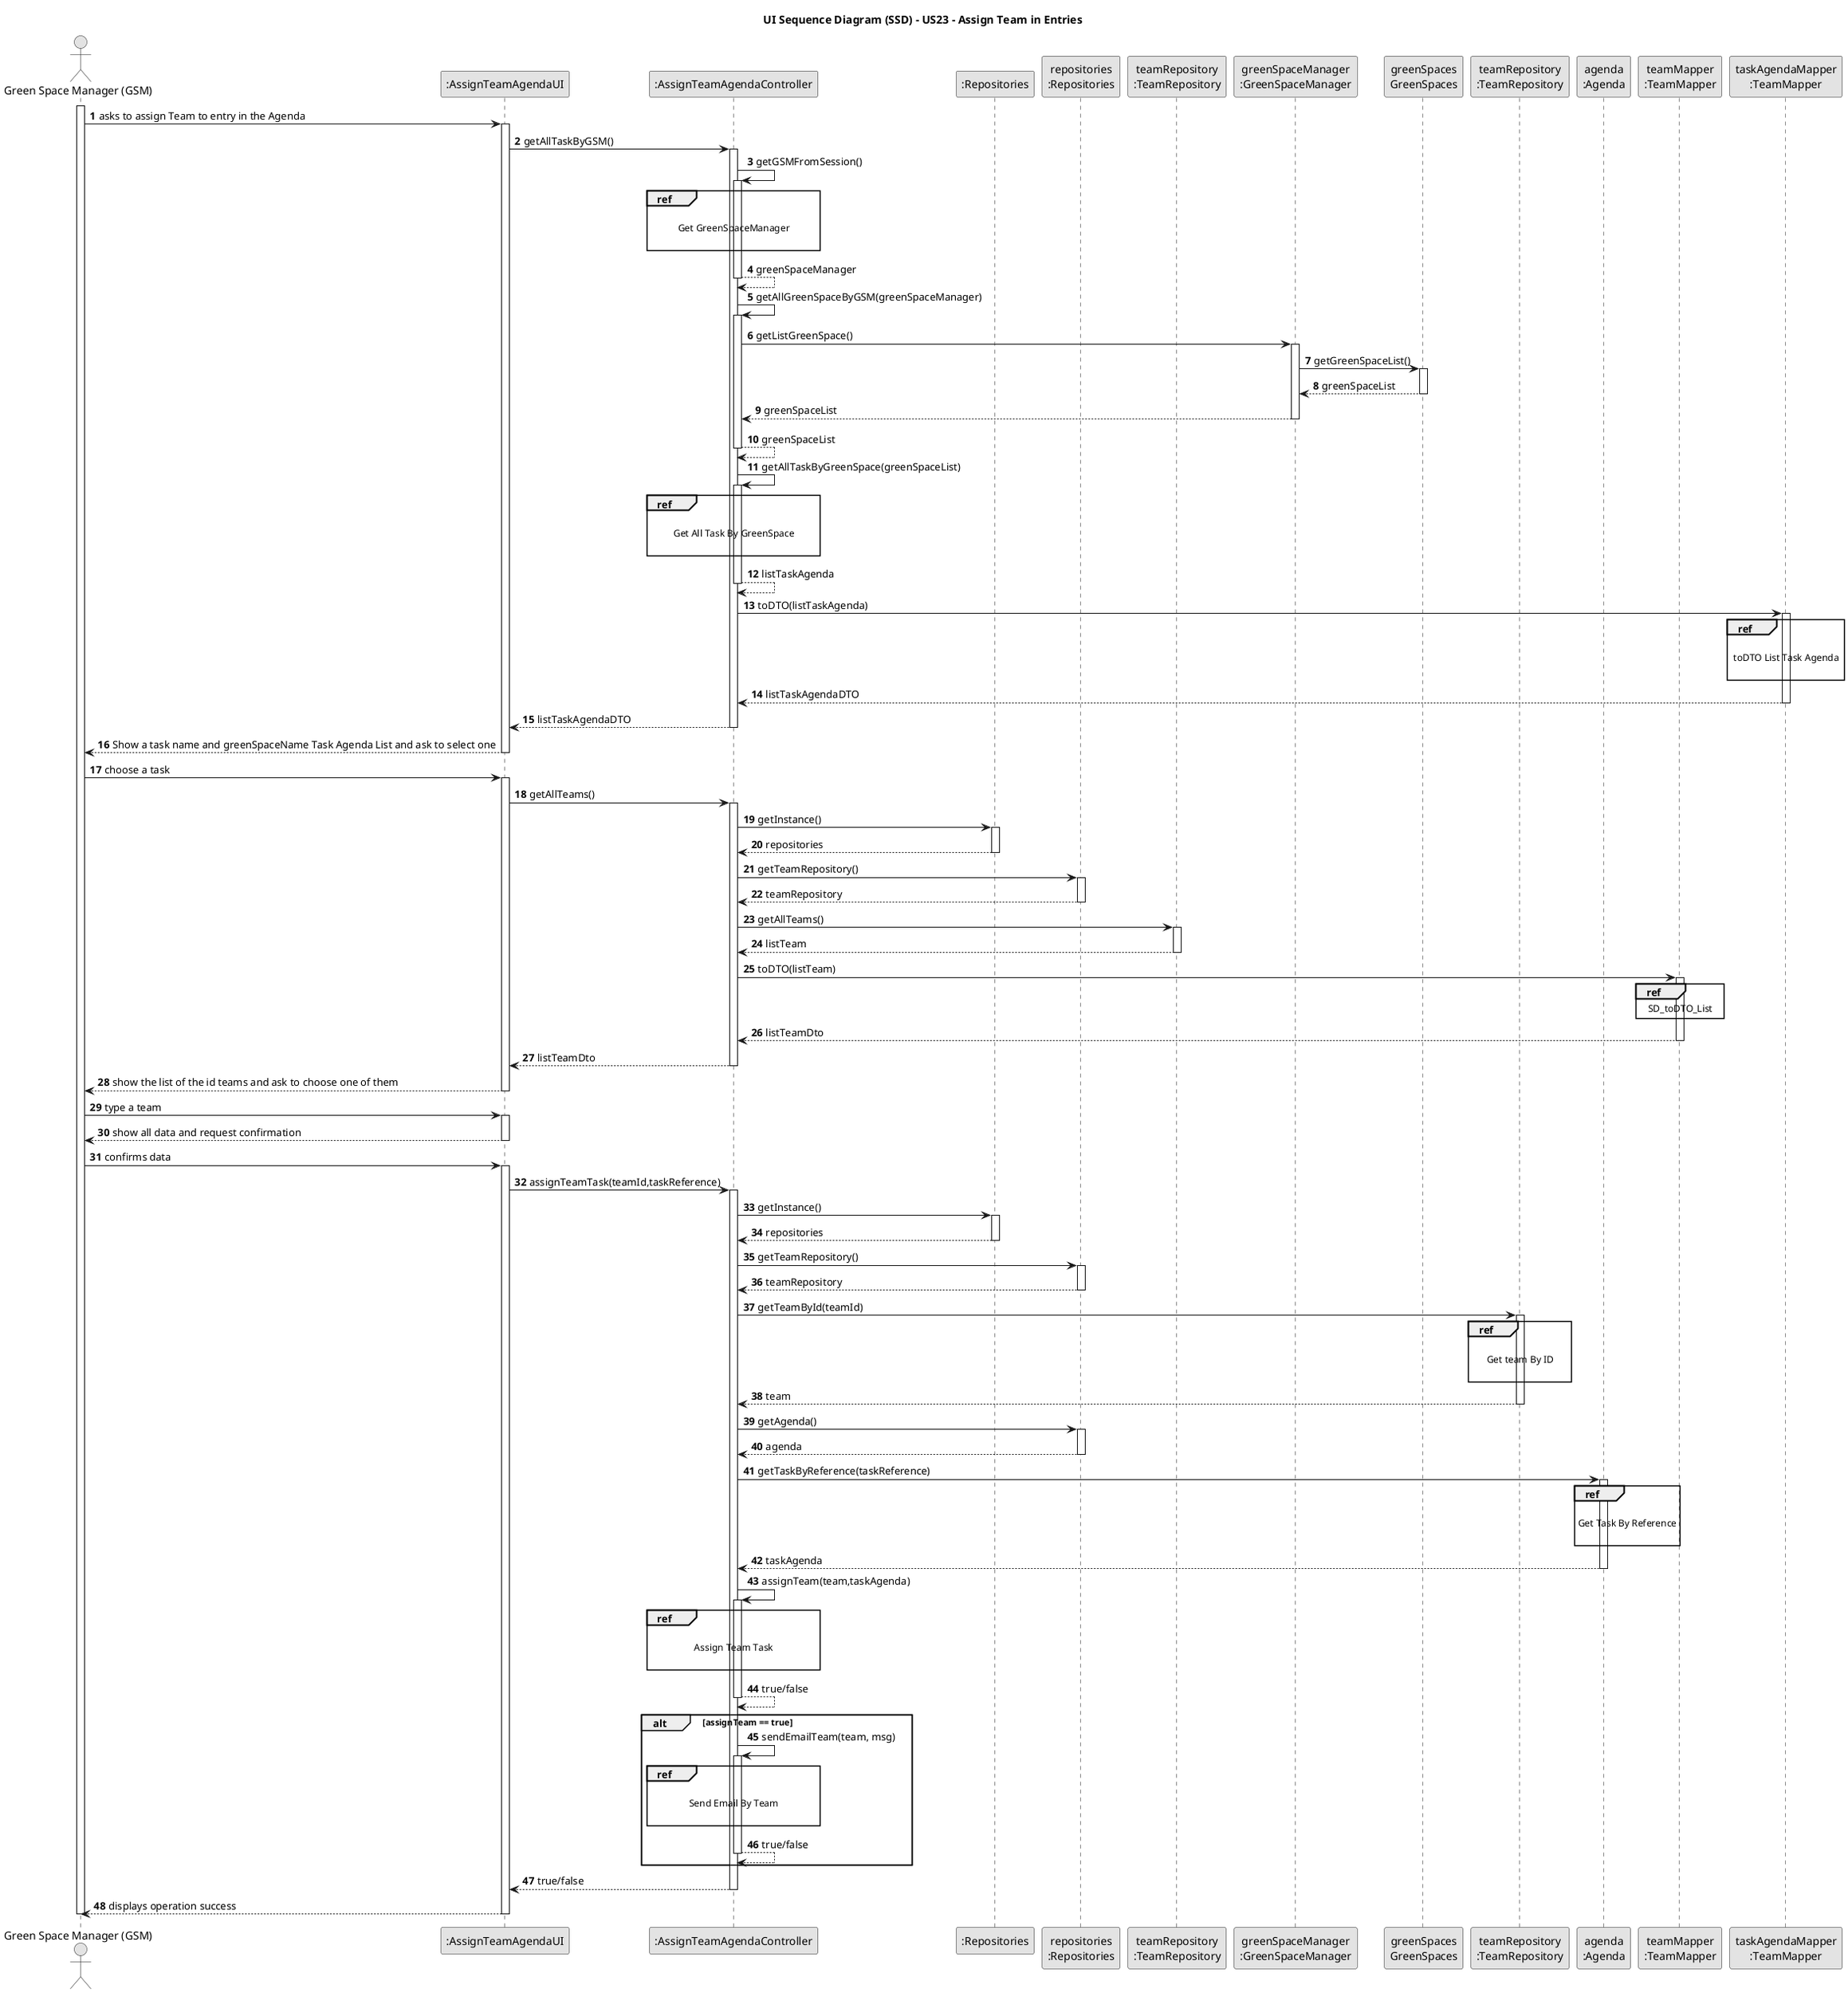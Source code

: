 @startuml
skinparam monochrome true
skinparam packageStyle rectangle
skinparam shadowing false

title UI Sequence Diagram (SSD) - US23 - Assign Team in Entries

autonumber

'hide footbox
actor "Green Space Manager (GSM)" as GSM

participant ":AssignTeamAgendaUI" as UI
participant ":AssignTeamAgendaController" as CTRL
participant ":Repositories" as RepositorySingleton
participant "repositories\n:Repositories" as PLAT
participant "teamRepository\n:TeamRepository" as TR
participant "greenSpaceManager\n:GreenSpaceManager" as GSMO
participant "greenSpaces\nGreenSpaces" as GREENSPACES
participant "teamRepository\n:TeamRepository" as TEAMREPO
participant "agenda\n:Agenda" as AGENDA
participant "teamMapper\n:TeamMapper" as TEAMMAPPER
participant "taskAgendaMapper\n:TeamMapper" as TASKAGENDAMAPPER

activate GSM	

GSM	 -> UI : asks to assign Team to entry in the Agenda

activate UI

UI -> CTRL : getAllTaskByGSM()

activate CTRL

CTRL -> CTRL : getGSMFromSession()

activate CTRL

ref over CTRL

Get GreenSpaceManager

end

CTRL --> CTRL : greenSpaceManager

deactivate CTRL

CTRL -> CTRL : getAllGreenSpaceByGSM(greenSpaceManager)

activate CTRL

CTRL -> GSMO : getListGreenSpace()
activate GSMO

GSMO -> GREENSPACES : getGreenSpaceList()

activate GREENSPACES

GREENSPACES --> GSMO : greenSpaceList
deactivate GREENSPACES

GSMO --> CTRL : greenSpaceList

deactivate GSMO

CTRL --> CTRL : greenSpaceList

deactivate CTRL

CTRL -> CTRL : getAllTaskByGreenSpace(greenSpaceList)

activate CTRL

ref over CTRL

Get All Task By GreenSpace

end

CTRL --> CTRL : listTaskAgenda

deactivate CTRL

CTRL -> TASKAGENDAMAPPER : toDTO(listTaskAgenda)

activate TASKAGENDAMAPPER

ref over TASKAGENDAMAPPER

toDTO List Task Agenda

end
TASKAGENDAMAPPER --> CTRL : listTaskAgendaDTO

deactivate TASKAGENDAMAPPER


CTRL --> UI : listTaskAgendaDTO

deactivate CTRL

UI --> GSM	 : Show a task name and greenSpaceName Task Agenda List and ask to select one
deactivate UI

GSM	->UI: choose a task

activate UI

UI -> CTRL : getAllTeams()

activate CTRL

CTRL -> RepositorySingleton : getInstance()

activate RepositorySingleton

RepositorySingleton --> CTRL : repositories

deactivate RepositorySingleton

CTRL -> PLAT : getTeamRepository()

activate PLAT

PLAT --> CTRL: teamRepository

deactivate PLAT

CTRL -> TR : getAllTeams()

activate TR

TR --> CTRL : listTeam

deactivate TR

CTRL -> TEAMMAPPER: toDTO(listTeam)

activate TEAMMAPPER

ref over TEAMMAPPER
SD_toDTO_List
end

TEAMMAPPER --> CTRL : listTeamDto

deactivate TEAMMAPPER

CTRL --> UI : listTeamDto

deactivate CTRL

UI --> GSM	 : show the list of the id teams and ask to choose one of them

deactivate UI

GSM	 -> UI : type a team

activate UI

UI --> GSM : show all data and request confirmation

deactivate UI

GSM -> UI : confirms data

activate UI

UI -> CTRL: assignTeamTask(teamId,taskReference)

activate CTRL

CTRL -> RepositorySingleton : getInstance()

activate RepositorySingleton

RepositorySingleton --> CTRL : repositories

deactivate RepositorySingleton

CTRL -> PLAT : getTeamRepository()

activate PLAT

PLAT --> CTRL: teamRepository

deactivate PLAT

CTRL -> TEAMREPO : getTeamById(teamId)

activate TEAMREPO

ref over TEAMREPO

Get team By ID

end

TEAMREPO --> CTRL : team

deactivate TEAMREPO

CTRL -> PLAT : getAgenda()

activate PLAT

PLAT --> CTRL: agenda

deactivate PLAT

CTRL -> AGENDA : getTaskByReference(taskReference)

activate AGENDA

ref over AGENDA

Get Task By Reference

end

AGENDA --> CTRL : taskAgenda

deactivate AGENDA

CTRL -> CTRL : assignTeam(team,taskAgenda)

activate CTRL

ref over CTRL

Assign Team Task

end

CTRL --> CTRL : true/false

deactivate CTRL

alt assignTeam == true

CTRL -> CTRL : sendEmailTeam(team, msg)

activate CTRL

ref over CTRL

Send Email By Team

end

CTRL --> CTRL : true/false

deactivate CTRL

end

CTRL --> UI : true/false

deactivate CTRL

UI --> GSM	 : displays operation success

deactivate UI

deactivate GSM
@enduml